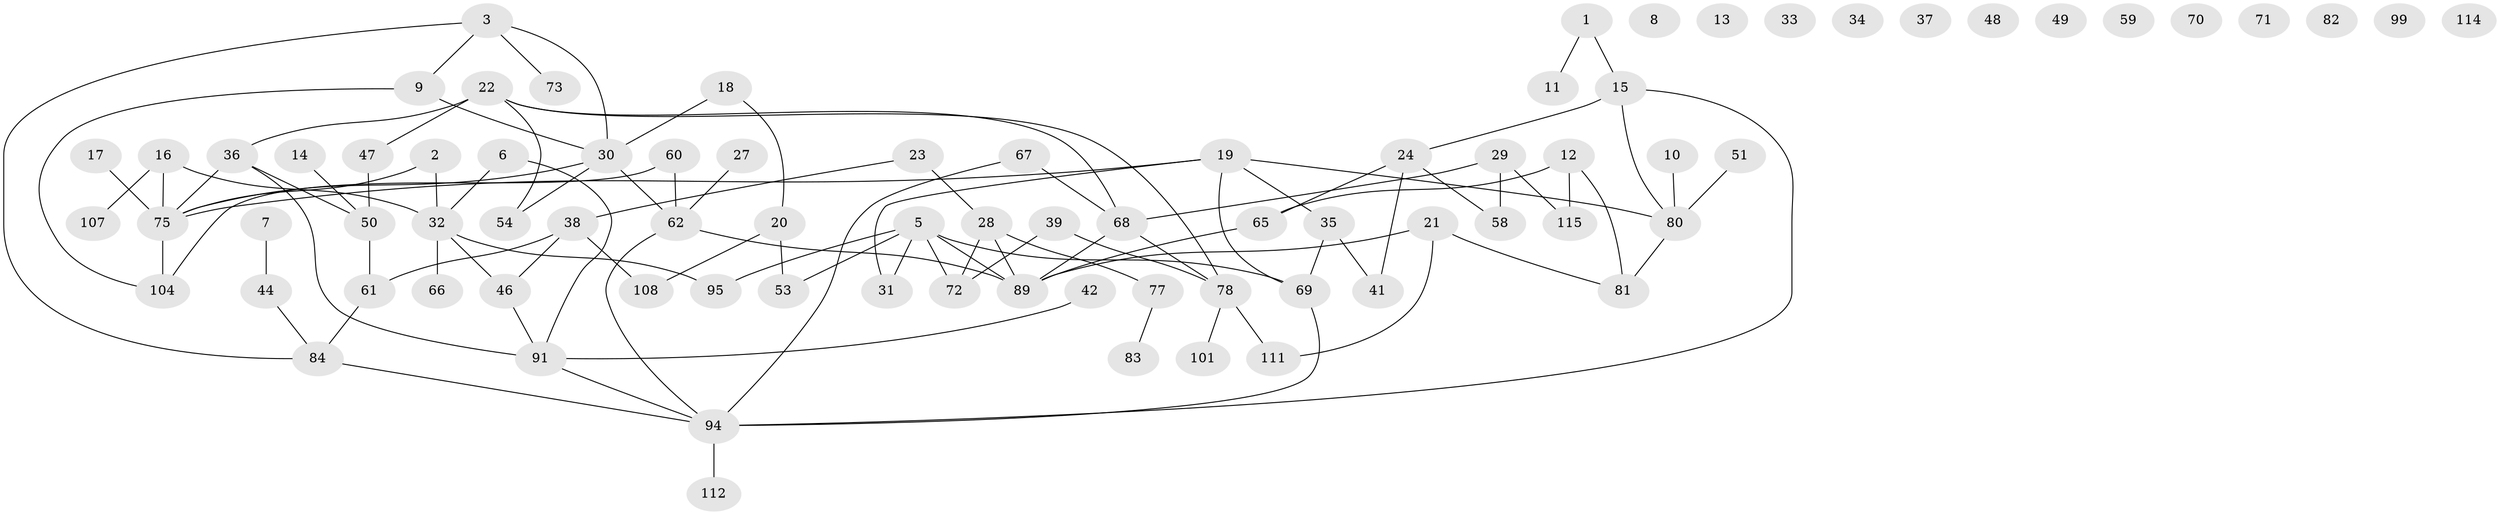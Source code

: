 // original degree distribution, {2: 0.3076923076923077, 1: 0.1794871794871795, 5: 0.05128205128205128, 3: 0.18803418803418803, 0: 0.1111111111111111, 4: 0.1282051282051282, 6: 0.02564102564102564, 7: 0.008547008547008548}
// Generated by graph-tools (version 1.1) at 2025/41/03/06/25 10:41:19]
// undirected, 82 vertices, 101 edges
graph export_dot {
graph [start="1"]
  node [color=gray90,style=filled];
  1;
  2;
  3 [super="+4"];
  5 [super="+52"];
  6;
  7;
  8;
  9 [super="+40"];
  10;
  11;
  12;
  13;
  14;
  15 [super="+26"];
  16 [super="+87"];
  17 [super="+56"];
  18;
  19 [super="+63"];
  20 [super="+79"];
  21 [super="+45"];
  22 [super="+25"];
  23;
  24 [super="+57"];
  27;
  28 [super="+106"];
  29 [super="+105"];
  30 [super="+74"];
  31;
  32 [super="+96"];
  33;
  34;
  35 [super="+43"];
  36;
  37;
  38 [super="+110"];
  39;
  41;
  42 [super="+76"];
  44 [super="+64"];
  46 [super="+109"];
  47 [super="+90"];
  48;
  49;
  50 [super="+55"];
  51;
  53;
  54;
  58;
  59;
  60;
  61;
  62 [super="+116"];
  65 [super="+117"];
  66;
  67;
  68 [super="+100"];
  69 [super="+85"];
  70;
  71;
  72 [super="+102"];
  73;
  75 [super="+86"];
  77 [super="+93"];
  78 [super="+113"];
  80 [super="+88"];
  81;
  82;
  83;
  84 [super="+97"];
  89 [super="+92"];
  91 [super="+98"];
  94 [super="+103"];
  95;
  99;
  101;
  104;
  107;
  108;
  111;
  112;
  114;
  115;
  1 -- 11;
  1 -- 15;
  2 -- 32;
  2 -- 75;
  3 -- 84;
  3 -- 30;
  3 -- 73;
  3 -- 9;
  5 -- 89;
  5 -- 72;
  5 -- 69;
  5 -- 53;
  5 -- 95;
  5 -- 31;
  6 -- 32;
  6 -- 91;
  7 -- 44;
  9 -- 104;
  9 -- 30;
  10 -- 80;
  12 -- 81;
  12 -- 115;
  12 -- 65;
  14 -- 50;
  15 -- 80;
  15 -- 94;
  15 -- 24;
  16 -- 32;
  16 -- 75;
  16 -- 107;
  17 -- 75;
  18 -- 20;
  18 -- 30;
  19 -- 80;
  19 -- 69;
  19 -- 31;
  19 -- 75;
  19 -- 35;
  20 -- 53;
  20 -- 108;
  21 -- 81;
  21 -- 89;
  21 -- 111;
  22 -- 36;
  22 -- 47;
  22 -- 54;
  22 -- 68;
  22 -- 78;
  23 -- 38;
  23 -- 28;
  24 -- 58;
  24 -- 41;
  24 -- 65;
  27 -- 62;
  28 -- 77;
  28 -- 72;
  28 -- 89;
  29 -- 58;
  29 -- 68;
  29 -- 115;
  30 -- 54;
  30 -- 75;
  30 -- 62;
  32 -- 95;
  32 -- 66;
  32 -- 46;
  35 -- 41;
  35 -- 69;
  36 -- 50 [weight=2];
  36 -- 75;
  36 -- 91;
  38 -- 61;
  38 -- 46;
  38 -- 108;
  39 -- 72;
  39 -- 78;
  42 -- 91;
  44 -- 84;
  46 -- 91;
  47 -- 50;
  50 -- 61;
  51 -- 80;
  60 -- 104;
  60 -- 62;
  61 -- 84;
  62 -- 94;
  62 -- 89;
  65 -- 89;
  67 -- 68;
  67 -- 94;
  68 -- 89;
  68 -- 78;
  69 -- 94;
  75 -- 104;
  77 -- 83;
  78 -- 101;
  78 -- 111;
  80 -- 81;
  84 -- 94;
  91 -- 94;
  94 -- 112;
}

